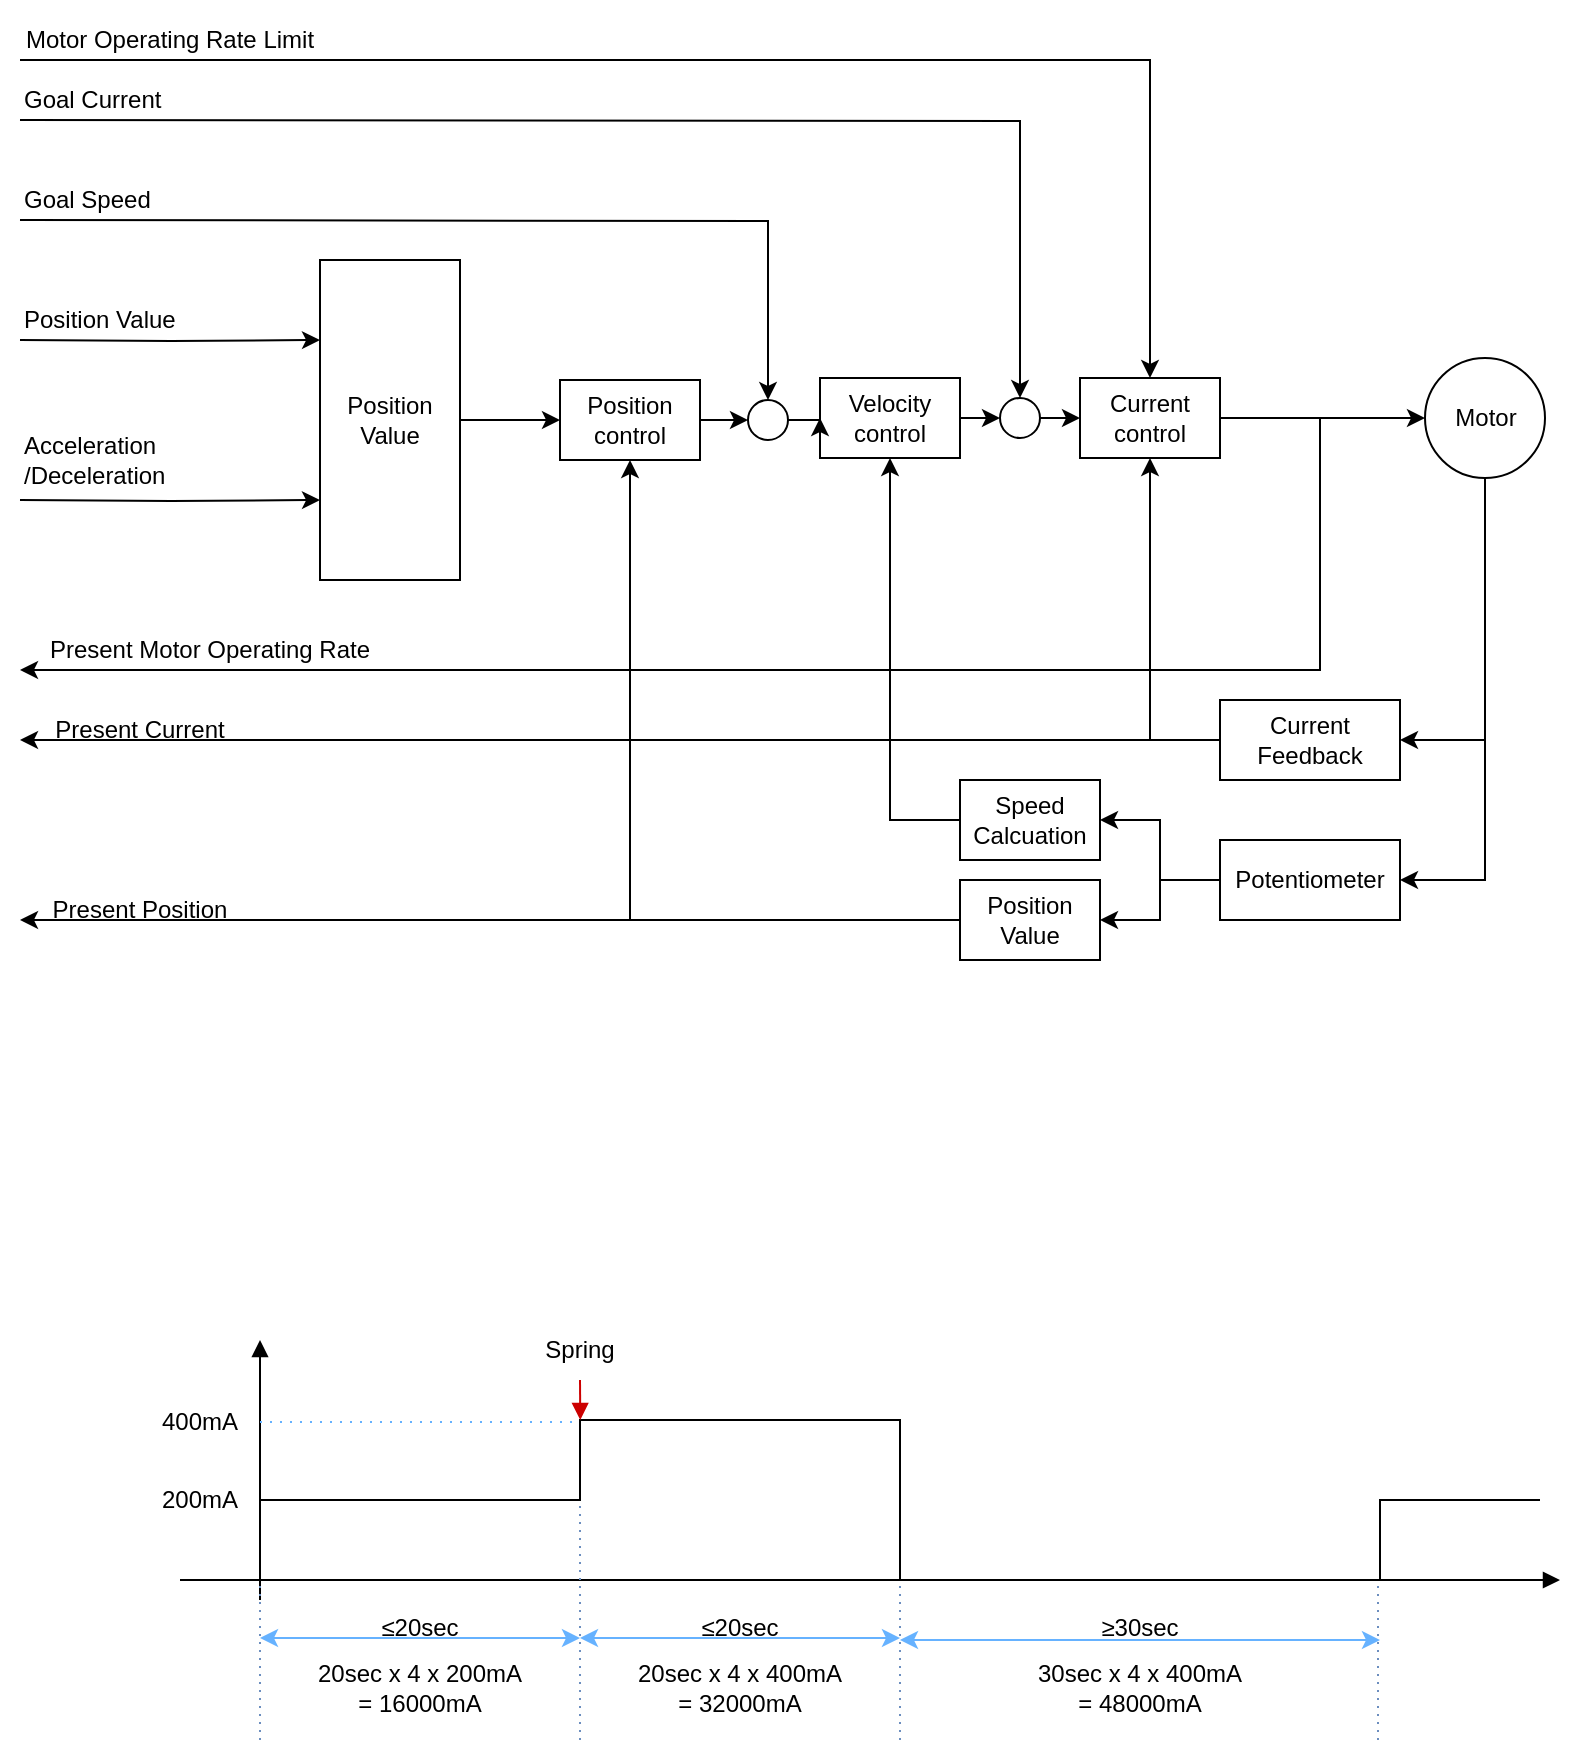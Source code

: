 <mxfile version="16.1.0" type="github">
  <diagram id="FKBwarLhlQA3uH3MAy26" name="Page-1">
    <mxGraphModel dx="1673" dy="906" grid="1" gridSize="10" guides="1" tooltips="1" connect="1" arrows="1" fold="1" page="1" pageScale="1" pageWidth="827" pageHeight="1169" background="none" math="0" shadow="0">
      <root>
        <mxCell id="0" />
        <mxCell id="1" parent="0" />
        <mxCell id="ul-qNoM_9IcqDdoWjhjD-2" value="" style="endArrow=block;html=1;rounded=0;endFill=1;" parent="1" edge="1">
          <mxGeometry width="50" height="50" relative="1" as="geometry">
            <mxPoint x="120" y="920" as="sourcePoint" />
            <mxPoint x="810" y="920" as="targetPoint" />
          </mxGeometry>
        </mxCell>
        <mxCell id="ul-qNoM_9IcqDdoWjhjD-3" value="" style="endArrow=block;html=1;rounded=0;endFill=1;" parent="1" edge="1">
          <mxGeometry width="50" height="50" relative="1" as="geometry">
            <mxPoint x="160" y="930" as="sourcePoint" />
            <mxPoint x="160" y="800" as="targetPoint" />
          </mxGeometry>
        </mxCell>
        <mxCell id="ul-qNoM_9IcqDdoWjhjD-4" value="" style="endArrow=none;html=1;rounded=0;" parent="1" edge="1">
          <mxGeometry width="50" height="50" relative="1" as="geometry">
            <mxPoint x="160" y="880" as="sourcePoint" />
            <mxPoint x="480" y="920" as="targetPoint" />
            <Array as="points">
              <mxPoint x="320" y="880" />
              <mxPoint x="320" y="840" />
              <mxPoint x="480" y="840" />
            </Array>
          </mxGeometry>
        </mxCell>
        <mxCell id="ul-qNoM_9IcqDdoWjhjD-15" value="200mA" style="text;html=1;strokeColor=none;fillColor=none;align=center;verticalAlign=middle;whiteSpace=wrap;rounded=0;sketch=0;" parent="1" vertex="1">
          <mxGeometry x="100" y="865" width="60" height="30" as="geometry" />
        </mxCell>
        <mxCell id="ul-qNoM_9IcqDdoWjhjD-16" value="400mA" style="text;html=1;strokeColor=none;fillColor=none;align=center;verticalAlign=middle;whiteSpace=wrap;rounded=0;sketch=0;" parent="1" vertex="1">
          <mxGeometry x="100" y="826" width="60" height="30" as="geometry" />
        </mxCell>
        <mxCell id="ul-qNoM_9IcqDdoWjhjD-17" value="" style="endArrow=none;dashed=1;html=1;dashPattern=1 4;strokeWidth=1;rounded=0;exitX=1;exitY=0.5;exitDx=0;exitDy=0;strokeColor=#66B2FF;" parent="1" source="ul-qNoM_9IcqDdoWjhjD-16" edge="1">
          <mxGeometry width="50" height="50" relative="1" as="geometry">
            <mxPoint x="330" y="820" as="sourcePoint" />
            <mxPoint x="320" y="841" as="targetPoint" />
          </mxGeometry>
        </mxCell>
        <mxCell id="ul-qNoM_9IcqDdoWjhjD-20" style="edgeStyle=orthogonalEdgeStyle;rounded=0;orthogonalLoop=1;jettySize=auto;html=1;exitX=0.5;exitY=1;exitDx=0;exitDy=0;endArrow=block;endFill=1;strokeColor=#CC0000;strokeWidth=1;" parent="1" source="ul-qNoM_9IcqDdoWjhjD-18" edge="1">
          <mxGeometry relative="1" as="geometry">
            <mxPoint x="320.143" y="840" as="targetPoint" />
          </mxGeometry>
        </mxCell>
        <mxCell id="ul-qNoM_9IcqDdoWjhjD-18" value="Spring" style="text;html=1;strokeColor=none;fillColor=none;align=center;verticalAlign=middle;whiteSpace=wrap;rounded=0;sketch=0;" parent="1" vertex="1">
          <mxGeometry x="290" y="790" width="60" height="30" as="geometry" />
        </mxCell>
        <mxCell id="ul-qNoM_9IcqDdoWjhjD-21" value="" style="endArrow=classic;startArrow=classic;html=1;rounded=0;strokeColor=#66B2FF;strokeWidth=1;" parent="1" edge="1">
          <mxGeometry width="50" height="50" relative="1" as="geometry">
            <mxPoint x="320" y="949" as="sourcePoint" />
            <mxPoint x="480" y="949" as="targetPoint" />
          </mxGeometry>
        </mxCell>
        <mxCell id="ul-qNoM_9IcqDdoWjhjD-25" value="≤20sec" style="text;html=1;strokeColor=none;fillColor=none;align=center;verticalAlign=middle;whiteSpace=wrap;rounded=0;sketch=0;" parent="1" vertex="1">
          <mxGeometry x="210" y="929" width="60" height="30" as="geometry" />
        </mxCell>
        <mxCell id="ul-qNoM_9IcqDdoWjhjD-26" value="" style="endArrow=classic;startArrow=classic;html=1;rounded=0;strokeColor=#66B2FF;strokeWidth=1;" parent="1" edge="1">
          <mxGeometry width="50" height="50" relative="1" as="geometry">
            <mxPoint x="160.0" y="949" as="sourcePoint" />
            <mxPoint x="320" y="949" as="targetPoint" />
          </mxGeometry>
        </mxCell>
        <mxCell id="ul-qNoM_9IcqDdoWjhjD-28" value="≤20sec" style="text;html=1;strokeColor=none;fillColor=none;align=center;verticalAlign=middle;whiteSpace=wrap;rounded=0;sketch=0;" parent="1" vertex="1">
          <mxGeometry x="370" y="929" width="60" height="30" as="geometry" />
        </mxCell>
        <mxCell id="ul-qNoM_9IcqDdoWjhjD-30" value="" style="endArrow=none;dashed=1;html=1;dashPattern=1 3;strokeWidth=1;rounded=0;fillColor=#dae8fc;strokeColor=#6c8ebf;" parent="1" edge="1">
          <mxGeometry width="50" height="50" relative="1" as="geometry">
            <mxPoint x="320" y="1000" as="sourcePoint" />
            <mxPoint x="320" y="880" as="targetPoint" />
          </mxGeometry>
        </mxCell>
        <mxCell id="ul-qNoM_9IcqDdoWjhjD-31" value="" style="endArrow=none;dashed=1;html=1;dashPattern=1 3;strokeWidth=1;rounded=0;fillColor=#dae8fc;strokeColor=#6c8ebf;" parent="1" edge="1">
          <mxGeometry width="50" height="50" relative="1" as="geometry">
            <mxPoint x="480" y="1000" as="sourcePoint" />
            <mxPoint x="480" y="920" as="targetPoint" />
          </mxGeometry>
        </mxCell>
        <mxCell id="ul-qNoM_9IcqDdoWjhjD-33" value="20sec x 4 x 200mA&lt;br&gt;= 16000mA" style="text;html=1;strokeColor=none;fillColor=none;align=center;verticalAlign=middle;whiteSpace=wrap;rounded=0;sketch=0;" parent="1" vertex="1">
          <mxGeometry x="160" y="959" width="160" height="30" as="geometry" />
        </mxCell>
        <mxCell id="ul-qNoM_9IcqDdoWjhjD-34" value="20sec x 4 x 400mA&lt;br&gt;= 32000mA" style="text;html=1;strokeColor=none;fillColor=none;align=center;verticalAlign=middle;whiteSpace=wrap;rounded=0;sketch=0;" parent="1" vertex="1">
          <mxGeometry x="320" y="959" width="160" height="30" as="geometry" />
        </mxCell>
        <mxCell id="ul-qNoM_9IcqDdoWjhjD-37" value="" style="endArrow=none;dashed=1;html=1;dashPattern=1 3;strokeWidth=1;rounded=0;fillColor=#dae8fc;strokeColor=#6c8ebf;" parent="1" edge="1">
          <mxGeometry width="50" height="50" relative="1" as="geometry">
            <mxPoint x="160" y="1000" as="sourcePoint" />
            <mxPoint x="160" y="920" as="targetPoint" />
          </mxGeometry>
        </mxCell>
        <mxCell id="ul-qNoM_9IcqDdoWjhjD-39" value="" style="endArrow=none;html=1;rounded=0;strokeColor=#000000;strokeWidth=1;" parent="1" edge="1">
          <mxGeometry width="50" height="50" relative="1" as="geometry">
            <mxPoint x="720" y="920" as="sourcePoint" />
            <mxPoint x="800" y="880" as="targetPoint" />
            <Array as="points">
              <mxPoint x="720" y="880" />
            </Array>
          </mxGeometry>
        </mxCell>
        <mxCell id="ul-qNoM_9IcqDdoWjhjD-40" value="" style="endArrow=classic;startArrow=classic;html=1;rounded=0;strokeColor=#66B2FF;strokeWidth=1;" parent="1" edge="1">
          <mxGeometry width="50" height="50" relative="1" as="geometry">
            <mxPoint x="480" y="950" as="sourcePoint" />
            <mxPoint x="720" y="950" as="targetPoint" />
          </mxGeometry>
        </mxCell>
        <mxCell id="ul-qNoM_9IcqDdoWjhjD-41" value="" style="endArrow=none;dashed=1;html=1;dashPattern=1 3;strokeWidth=1;rounded=0;fillColor=#dae8fc;strokeColor=#6c8ebf;" parent="1" edge="1">
          <mxGeometry width="50" height="50" relative="1" as="geometry">
            <mxPoint x="719" y="1000" as="sourcePoint" />
            <mxPoint x="719" y="920" as="targetPoint" />
          </mxGeometry>
        </mxCell>
        <mxCell id="ul-qNoM_9IcqDdoWjhjD-42" value="30sec x 4 x 400mA&lt;br&gt;= 48000mA" style="text;html=1;strokeColor=none;fillColor=none;align=center;verticalAlign=middle;whiteSpace=wrap;rounded=0;sketch=0;" parent="1" vertex="1">
          <mxGeometry x="520" y="959" width="160" height="30" as="geometry" />
        </mxCell>
        <mxCell id="ul-qNoM_9IcqDdoWjhjD-43" value="≥30sec" style="text;html=1;strokeColor=none;fillColor=none;align=center;verticalAlign=middle;whiteSpace=wrap;rounded=0;sketch=0;" parent="1" vertex="1">
          <mxGeometry x="570" y="929" width="60" height="30" as="geometry" />
        </mxCell>
        <mxCell id="FtsxANJyFFq-KrQaTJ6V-71" value="" style="group" vertex="1" connectable="0" parent="1">
          <mxGeometry x="30" y="130" width="772.5" height="480" as="geometry" />
        </mxCell>
        <mxCell id="FtsxANJyFFq-KrQaTJ6V-1" value="Position&lt;br&gt;control" style="rounded=0;whiteSpace=wrap;html=1;" vertex="1" parent="FtsxANJyFFq-KrQaTJ6V-71">
          <mxGeometry x="280" y="190" width="70" height="40" as="geometry" />
        </mxCell>
        <mxCell id="FtsxANJyFFq-KrQaTJ6V-2" value="Velocity&lt;br&gt;control" style="rounded=0;whiteSpace=wrap;html=1;" vertex="1" parent="FtsxANJyFFq-KrQaTJ6V-71">
          <mxGeometry x="410" y="189" width="70" height="40" as="geometry" />
        </mxCell>
        <mxCell id="FtsxANJyFFq-KrQaTJ6V-3" value="Current&lt;br&gt;control" style="rounded=0;whiteSpace=wrap;html=1;" vertex="1" parent="FtsxANJyFFq-KrQaTJ6V-71">
          <mxGeometry x="540" y="189" width="70" height="40" as="geometry" />
        </mxCell>
        <mxCell id="FtsxANJyFFq-KrQaTJ6V-5" value="Motor" style="ellipse;whiteSpace=wrap;html=1;aspect=fixed;" vertex="1" parent="FtsxANJyFFq-KrQaTJ6V-71">
          <mxGeometry x="712.5" y="179" width="60" height="60" as="geometry" />
        </mxCell>
        <mxCell id="FtsxANJyFFq-KrQaTJ6V-6" value="Potentiometer" style="rounded=0;whiteSpace=wrap;html=1;" vertex="1" parent="FtsxANJyFFq-KrQaTJ6V-71">
          <mxGeometry x="610" y="420" width="90" height="40" as="geometry" />
        </mxCell>
        <mxCell id="FtsxANJyFFq-KrQaTJ6V-42" style="edgeStyle=orthogonalEdgeStyle;rounded=0;orthogonalLoop=1;jettySize=auto;html=1;exitX=0.5;exitY=1;exitDx=0;exitDy=0;entryX=1;entryY=0.5;entryDx=0;entryDy=0;" edge="1" parent="FtsxANJyFFq-KrQaTJ6V-71" source="FtsxANJyFFq-KrQaTJ6V-5" target="FtsxANJyFFq-KrQaTJ6V-6">
          <mxGeometry relative="1" as="geometry" />
        </mxCell>
        <mxCell id="FtsxANJyFFq-KrQaTJ6V-29" style="edgeStyle=orthogonalEdgeStyle;rounded=0;orthogonalLoop=1;jettySize=auto;html=1;exitX=1;exitY=0.5;exitDx=0;exitDy=0;entryX=0;entryY=0.5;entryDx=0;entryDy=0;" edge="1" parent="FtsxANJyFFq-KrQaTJ6V-71" source="FtsxANJyFFq-KrQaTJ6V-7" target="FtsxANJyFFq-KrQaTJ6V-2">
          <mxGeometry relative="1" as="geometry" />
        </mxCell>
        <mxCell id="FtsxANJyFFq-KrQaTJ6V-7" value="" style="ellipse;whiteSpace=wrap;html=1;aspect=fixed;" vertex="1" parent="FtsxANJyFFq-KrQaTJ6V-71">
          <mxGeometry x="374" y="200" width="20" height="20" as="geometry" />
        </mxCell>
        <mxCell id="FtsxANJyFFq-KrQaTJ6V-28" style="edgeStyle=orthogonalEdgeStyle;rounded=0;orthogonalLoop=1;jettySize=auto;html=1;exitX=1;exitY=0.5;exitDx=0;exitDy=0;entryX=0;entryY=0.5;entryDx=0;entryDy=0;" edge="1" parent="FtsxANJyFFq-KrQaTJ6V-71" source="FtsxANJyFFq-KrQaTJ6V-1" target="FtsxANJyFFq-KrQaTJ6V-7">
          <mxGeometry relative="1" as="geometry" />
        </mxCell>
        <mxCell id="FtsxANJyFFq-KrQaTJ6V-31" style="edgeStyle=orthogonalEdgeStyle;rounded=0;orthogonalLoop=1;jettySize=auto;html=1;exitX=1;exitY=0.5;exitDx=0;exitDy=0;entryX=0;entryY=0.5;entryDx=0;entryDy=0;" edge="1" parent="FtsxANJyFFq-KrQaTJ6V-71" source="FtsxANJyFFq-KrQaTJ6V-9" target="FtsxANJyFFq-KrQaTJ6V-3">
          <mxGeometry relative="1" as="geometry" />
        </mxCell>
        <mxCell id="FtsxANJyFFq-KrQaTJ6V-9" value="" style="ellipse;whiteSpace=wrap;html=1;aspect=fixed;" vertex="1" parent="FtsxANJyFFq-KrQaTJ6V-71">
          <mxGeometry x="500" y="199" width="20" height="20" as="geometry" />
        </mxCell>
        <mxCell id="FtsxANJyFFq-KrQaTJ6V-30" style="edgeStyle=orthogonalEdgeStyle;rounded=0;orthogonalLoop=1;jettySize=auto;html=1;exitX=1;exitY=0.5;exitDx=0;exitDy=0;entryX=0;entryY=0.5;entryDx=0;entryDy=0;" edge="1" parent="FtsxANJyFFq-KrQaTJ6V-71" source="FtsxANJyFFq-KrQaTJ6V-2" target="FtsxANJyFFq-KrQaTJ6V-9">
          <mxGeometry relative="1" as="geometry" />
        </mxCell>
        <mxCell id="FtsxANJyFFq-KrQaTJ6V-13" style="edgeStyle=orthogonalEdgeStyle;rounded=0;orthogonalLoop=1;jettySize=auto;html=1;entryX=0.5;entryY=0;entryDx=0;entryDy=0;" edge="1" parent="FtsxANJyFFq-KrQaTJ6V-71" target="FtsxANJyFFq-KrQaTJ6V-7">
          <mxGeometry relative="1" as="geometry">
            <mxPoint x="10" y="110" as="sourcePoint" />
          </mxGeometry>
        </mxCell>
        <mxCell id="FtsxANJyFFq-KrQaTJ6V-23" style="edgeStyle=orthogonalEdgeStyle;rounded=0;orthogonalLoop=1;jettySize=auto;html=1;entryX=0;entryY=0.25;entryDx=0;entryDy=0;" edge="1" parent="FtsxANJyFFq-KrQaTJ6V-71" target="FtsxANJyFFq-KrQaTJ6V-19">
          <mxGeometry relative="1" as="geometry">
            <mxPoint x="10" y="170" as="sourcePoint" />
          </mxGeometry>
        </mxCell>
        <mxCell id="FtsxANJyFFq-KrQaTJ6V-26" style="edgeStyle=orthogonalEdgeStyle;rounded=0;orthogonalLoop=1;jettySize=auto;html=1;exitX=1;exitY=0.5;exitDx=0;exitDy=0;entryX=0;entryY=0.5;entryDx=0;entryDy=0;" edge="1" parent="FtsxANJyFFq-KrQaTJ6V-71" source="FtsxANJyFFq-KrQaTJ6V-19" target="FtsxANJyFFq-KrQaTJ6V-1">
          <mxGeometry relative="1" as="geometry" />
        </mxCell>
        <mxCell id="FtsxANJyFFq-KrQaTJ6V-19" value="Position&lt;br&gt;Value" style="rounded=0;whiteSpace=wrap;html=1;" vertex="1" parent="FtsxANJyFFq-KrQaTJ6V-71">
          <mxGeometry x="160" y="130" width="70" height="160" as="geometry" />
        </mxCell>
        <mxCell id="FtsxANJyFFq-KrQaTJ6V-21" style="edgeStyle=orthogonalEdgeStyle;rounded=0;orthogonalLoop=1;jettySize=auto;html=1;entryX=0.5;entryY=0;entryDx=0;entryDy=0;" edge="1" parent="FtsxANJyFFq-KrQaTJ6V-71" target="FtsxANJyFFq-KrQaTJ6V-9">
          <mxGeometry relative="1" as="geometry">
            <mxPoint x="10" y="60" as="sourcePoint" />
          </mxGeometry>
        </mxCell>
        <mxCell id="FtsxANJyFFq-KrQaTJ6V-25" style="edgeStyle=orthogonalEdgeStyle;rounded=0;orthogonalLoop=1;jettySize=auto;html=1;entryX=0;entryY=0.75;entryDx=0;entryDy=0;" edge="1" parent="FtsxANJyFFq-KrQaTJ6V-71" target="FtsxANJyFFq-KrQaTJ6V-19">
          <mxGeometry relative="1" as="geometry">
            <mxPoint x="10" y="250" as="sourcePoint" />
          </mxGeometry>
        </mxCell>
        <mxCell id="FtsxANJyFFq-KrQaTJ6V-45" style="edgeStyle=orthogonalEdgeStyle;rounded=0;orthogonalLoop=1;jettySize=auto;html=1;exitX=0;exitY=0.5;exitDx=0;exitDy=0;entryX=0.5;entryY=1;entryDx=0;entryDy=0;" edge="1" parent="FtsxANJyFFq-KrQaTJ6V-71" source="FtsxANJyFFq-KrQaTJ6V-37" target="FtsxANJyFFq-KrQaTJ6V-2">
          <mxGeometry relative="1" as="geometry" />
        </mxCell>
        <mxCell id="FtsxANJyFFq-KrQaTJ6V-37" value="Speed&lt;br&gt;Calcuation" style="rounded=0;whiteSpace=wrap;html=1;" vertex="1" parent="FtsxANJyFFq-KrQaTJ6V-71">
          <mxGeometry x="480" y="390" width="70" height="40" as="geometry" />
        </mxCell>
        <mxCell id="FtsxANJyFFq-KrQaTJ6V-44" style="edgeStyle=orthogonalEdgeStyle;rounded=0;orthogonalLoop=1;jettySize=auto;html=1;exitX=0;exitY=0.5;exitDx=0;exitDy=0;entryX=1;entryY=0.5;entryDx=0;entryDy=0;" edge="1" parent="FtsxANJyFFq-KrQaTJ6V-71" source="FtsxANJyFFq-KrQaTJ6V-6" target="FtsxANJyFFq-KrQaTJ6V-37">
          <mxGeometry relative="1" as="geometry" />
        </mxCell>
        <mxCell id="FtsxANJyFFq-KrQaTJ6V-43" style="edgeStyle=orthogonalEdgeStyle;rounded=0;orthogonalLoop=1;jettySize=auto;html=1;exitX=0;exitY=0.5;exitDx=0;exitDy=0;entryX=0.5;entryY=1;entryDx=0;entryDy=0;" edge="1" parent="FtsxANJyFFq-KrQaTJ6V-71" source="FtsxANJyFFq-KrQaTJ6V-38" target="FtsxANJyFFq-KrQaTJ6V-3">
          <mxGeometry relative="1" as="geometry" />
        </mxCell>
        <mxCell id="FtsxANJyFFq-KrQaTJ6V-55" style="edgeStyle=orthogonalEdgeStyle;rounded=0;orthogonalLoop=1;jettySize=auto;html=1;exitX=0;exitY=0.5;exitDx=0;exitDy=0;" edge="1" parent="FtsxANJyFFq-KrQaTJ6V-71" source="FtsxANJyFFq-KrQaTJ6V-38">
          <mxGeometry relative="1" as="geometry">
            <mxPoint x="10" y="370" as="targetPoint" />
          </mxGeometry>
        </mxCell>
        <mxCell id="FtsxANJyFFq-KrQaTJ6V-38" value="Current&lt;br&gt;Feedback" style="rounded=0;whiteSpace=wrap;html=1;" vertex="1" parent="FtsxANJyFFq-KrQaTJ6V-71">
          <mxGeometry x="610" y="350" width="90" height="40" as="geometry" />
        </mxCell>
        <mxCell id="FtsxANJyFFq-KrQaTJ6V-41" style="edgeStyle=orthogonalEdgeStyle;rounded=0;orthogonalLoop=1;jettySize=auto;html=1;exitX=0.5;exitY=1;exitDx=0;exitDy=0;entryX=1;entryY=0.5;entryDx=0;entryDy=0;" edge="1" parent="FtsxANJyFFq-KrQaTJ6V-71" source="FtsxANJyFFq-KrQaTJ6V-5" target="FtsxANJyFFq-KrQaTJ6V-38">
          <mxGeometry relative="1" as="geometry" />
        </mxCell>
        <mxCell id="FtsxANJyFFq-KrQaTJ6V-50" style="edgeStyle=orthogonalEdgeStyle;rounded=0;orthogonalLoop=1;jettySize=auto;html=1;exitX=0;exitY=0.5;exitDx=0;exitDy=0;entryX=0.5;entryY=1;entryDx=0;entryDy=0;" edge="1" parent="FtsxANJyFFq-KrQaTJ6V-71" source="FtsxANJyFFq-KrQaTJ6V-48" target="FtsxANJyFFq-KrQaTJ6V-1">
          <mxGeometry relative="1" as="geometry" />
        </mxCell>
        <mxCell id="FtsxANJyFFq-KrQaTJ6V-53" style="edgeStyle=orthogonalEdgeStyle;rounded=0;orthogonalLoop=1;jettySize=auto;html=1;exitX=0;exitY=0.5;exitDx=0;exitDy=0;" edge="1" parent="FtsxANJyFFq-KrQaTJ6V-71" source="FtsxANJyFFq-KrQaTJ6V-48">
          <mxGeometry relative="1" as="geometry">
            <mxPoint x="10" y="460" as="targetPoint" />
          </mxGeometry>
        </mxCell>
        <mxCell id="FtsxANJyFFq-KrQaTJ6V-48" value="Position&lt;br&gt;Value" style="rounded=0;whiteSpace=wrap;html=1;" vertex="1" parent="FtsxANJyFFq-KrQaTJ6V-71">
          <mxGeometry x="480" y="440" width="70" height="40" as="geometry" />
        </mxCell>
        <mxCell id="FtsxANJyFFq-KrQaTJ6V-56" value="Present Current" style="text;html=1;strokeColor=none;fillColor=none;align=center;verticalAlign=middle;whiteSpace=wrap;rounded=0;" vertex="1" parent="FtsxANJyFFq-KrQaTJ6V-71">
          <mxGeometry x="20" y="350" width="100" height="30" as="geometry" />
        </mxCell>
        <mxCell id="FtsxANJyFFq-KrQaTJ6V-57" value="Present Position" style="text;html=1;strokeColor=none;fillColor=none;align=center;verticalAlign=middle;whiteSpace=wrap;rounded=0;" vertex="1" parent="FtsxANJyFFq-KrQaTJ6V-71">
          <mxGeometry x="20" y="440" width="100" height="30" as="geometry" />
        </mxCell>
        <mxCell id="FtsxANJyFFq-KrQaTJ6V-49" style="edgeStyle=orthogonalEdgeStyle;rounded=0;orthogonalLoop=1;jettySize=auto;html=1;exitX=0;exitY=0.5;exitDx=0;exitDy=0;entryX=1;entryY=0.5;entryDx=0;entryDy=0;" edge="1" parent="FtsxANJyFFq-KrQaTJ6V-71" source="FtsxANJyFFq-KrQaTJ6V-6" target="FtsxANJyFFq-KrQaTJ6V-48">
          <mxGeometry relative="1" as="geometry" />
        </mxCell>
        <mxCell id="FtsxANJyFFq-KrQaTJ6V-60" style="edgeStyle=orthogonalEdgeStyle;rounded=0;orthogonalLoop=1;jettySize=auto;html=1;" edge="1" parent="FtsxANJyFFq-KrQaTJ6V-71" source="FtsxANJyFFq-KrQaTJ6V-3" target="FtsxANJyFFq-KrQaTJ6V-5">
          <mxGeometry relative="1" as="geometry">
            <mxPoint x="670" y="209" as="sourcePoint" />
          </mxGeometry>
        </mxCell>
        <mxCell id="FtsxANJyFFq-KrQaTJ6V-63" style="edgeStyle=orthogonalEdgeStyle;rounded=0;orthogonalLoop=1;jettySize=auto;html=1;exitX=1;exitY=0.5;exitDx=0;exitDy=0;" edge="1" parent="FtsxANJyFFq-KrQaTJ6V-71" source="FtsxANJyFFq-KrQaTJ6V-3">
          <mxGeometry relative="1" as="geometry">
            <mxPoint x="10" y="335" as="targetPoint" />
            <mxPoint x="660" y="219" as="sourcePoint" />
            <Array as="points">
              <mxPoint x="660" y="209" />
              <mxPoint x="660" y="335" />
            </Array>
          </mxGeometry>
        </mxCell>
        <mxCell id="FtsxANJyFFq-KrQaTJ6V-62" style="edgeStyle=orthogonalEdgeStyle;rounded=0;orthogonalLoop=1;jettySize=auto;html=1;entryX=0.5;entryY=0;entryDx=0;entryDy=0;exitX=0;exitY=0;exitDx=0;exitDy=0;" edge="1" parent="FtsxANJyFFq-KrQaTJ6V-71" source="FtsxANJyFFq-KrQaTJ6V-65" target="FtsxANJyFFq-KrQaTJ6V-3">
          <mxGeometry relative="1" as="geometry">
            <mxPoint x="10" y="10" as="sourcePoint" />
            <mxPoint x="660" y="140" as="targetPoint" />
            <Array as="points">
              <mxPoint x="575" y="30" />
            </Array>
          </mxGeometry>
        </mxCell>
        <mxCell id="FtsxANJyFFq-KrQaTJ6V-64" value="Present Motor Operating Rate" style="text;html=1;strokeColor=none;fillColor=none;align=center;verticalAlign=middle;whiteSpace=wrap;rounded=0;" vertex="1" parent="FtsxANJyFFq-KrQaTJ6V-71">
          <mxGeometry x="20" y="310" width="170" height="30" as="geometry" />
        </mxCell>
        <mxCell id="FtsxANJyFFq-KrQaTJ6V-65" value="Goal Current" style="rounded=0;whiteSpace=wrap;html=1;strokeColor=none;fillColor=none;align=left;" vertex="1" parent="FtsxANJyFFq-KrQaTJ6V-71">
          <mxGeometry x="10" y="30" width="90" height="40" as="geometry" />
        </mxCell>
        <mxCell id="FtsxANJyFFq-KrQaTJ6V-66" value="Motor&amp;nbsp;Operating Rate&amp;nbsp;Limit" style="rounded=0;whiteSpace=wrap;html=1;fillColor=none;strokeColor=none;" vertex="1" parent="FtsxANJyFFq-KrQaTJ6V-71">
          <mxGeometry width="170" height="40" as="geometry" />
        </mxCell>
        <mxCell id="FtsxANJyFFq-KrQaTJ6V-67" value="Goal Speed" style="rounded=0;whiteSpace=wrap;html=1;fillColor=none;strokeColor=none;align=left;" vertex="1" parent="FtsxANJyFFq-KrQaTJ6V-71">
          <mxGeometry x="10" y="90" width="90" height="20" as="geometry" />
        </mxCell>
        <mxCell id="FtsxANJyFFq-KrQaTJ6V-68" value="Position Value" style="rounded=0;whiteSpace=wrap;html=1;fillColor=none;strokeColor=none;align=left;" vertex="1" parent="FtsxANJyFFq-KrQaTJ6V-71">
          <mxGeometry x="10" y="150" width="90" height="20" as="geometry" />
        </mxCell>
        <mxCell id="FtsxANJyFFq-KrQaTJ6V-70" value="Acceleration&lt;br&gt;/Deceleration" style="rounded=0;whiteSpace=wrap;html=1;align=left;fillColor=none;strokeColor=none;" vertex="1" parent="FtsxANJyFFq-KrQaTJ6V-71">
          <mxGeometry x="10" y="210" width="90" height="40" as="geometry" />
        </mxCell>
      </root>
    </mxGraphModel>
  </diagram>
</mxfile>
